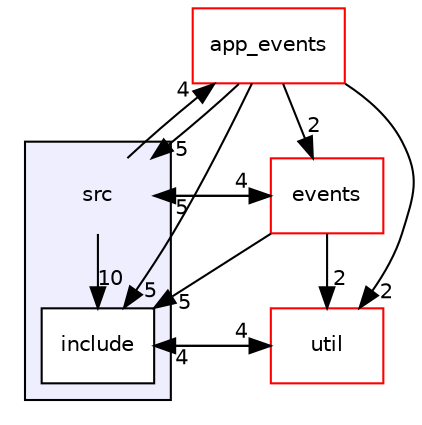 digraph "src" {
  compound=true
  node [ fontsize="10", fontname="Helvetica"];
  edge [ labelfontsize="10", labelfontname="Helvetica"];
  subgraph clusterdir_68267d1309a1af8e8297ef4c3efbcdba {
    graph [ bgcolor="#eeeeff", pencolor="black", label="" URL="dir_68267d1309a1af8e8297ef4c3efbcdba.html"];
    dir_68267d1309a1af8e8297ef4c3efbcdba [shape=plaintext label="src"];
    dir_b0856f6b0d80ccb263b2f415c91f9e17 [shape=box label="include" color="black" fillcolor="white" style="filled" URL="dir_b0856f6b0d80ccb263b2f415c91f9e17.html"];
  }
  dir_23ec12649285f9fabf3a6b7380226c28 [shape=box label="util" fillcolor="white" style="filled" color="red" URL="dir_23ec12649285f9fabf3a6b7380226c28.html"];
  dir_25b35af5d6fe939e26498b93aa0ed469 [shape=box label="app_events" fillcolor="white" style="filled" color="red" URL="dir_25b35af5d6fe939e26498b93aa0ed469.html"];
  dir_7d604191edc08013a26f918aa8ef79ad [shape=box label="events" fillcolor="white" style="filled" color="red" URL="dir_7d604191edc08013a26f918aa8ef79ad.html"];
  dir_68267d1309a1af8e8297ef4c3efbcdba->dir_25b35af5d6fe939e26498b93aa0ed469 [headlabel="4", labeldistance=1.5 headhref="dir_000020_000000.html"];
  dir_68267d1309a1af8e8297ef4c3efbcdba->dir_7d604191edc08013a26f918aa8ef79ad [headlabel="4", labeldistance=1.5 headhref="dir_000020_000016.html"];
  dir_68267d1309a1af8e8297ef4c3efbcdba->dir_b0856f6b0d80ccb263b2f415c91f9e17 [headlabel="10", labeldistance=1.5 headhref="dir_000020_000021.html"];
  dir_23ec12649285f9fabf3a6b7380226c28->dir_b0856f6b0d80ccb263b2f415c91f9e17 [headlabel="4", labeldistance=1.5 headhref="dir_000028_000021.html"];
  dir_25b35af5d6fe939e26498b93aa0ed469->dir_68267d1309a1af8e8297ef4c3efbcdba [headlabel="5", labeldistance=1.5 headhref="dir_000000_000020.html"];
  dir_25b35af5d6fe939e26498b93aa0ed469->dir_23ec12649285f9fabf3a6b7380226c28 [headlabel="2", labeldistance=1.5 headhref="dir_000000_000028.html"];
  dir_25b35af5d6fe939e26498b93aa0ed469->dir_7d604191edc08013a26f918aa8ef79ad [headlabel="2", labeldistance=1.5 headhref="dir_000000_000016.html"];
  dir_25b35af5d6fe939e26498b93aa0ed469->dir_b0856f6b0d80ccb263b2f415c91f9e17 [headlabel="5", labeldistance=1.5 headhref="dir_000000_000021.html"];
  dir_7d604191edc08013a26f918aa8ef79ad->dir_68267d1309a1af8e8297ef4c3efbcdba [headlabel="5", labeldistance=1.5 headhref="dir_000016_000020.html"];
  dir_7d604191edc08013a26f918aa8ef79ad->dir_23ec12649285f9fabf3a6b7380226c28 [headlabel="2", labeldistance=1.5 headhref="dir_000016_000028.html"];
  dir_7d604191edc08013a26f918aa8ef79ad->dir_b0856f6b0d80ccb263b2f415c91f9e17 [headlabel="5", labeldistance=1.5 headhref="dir_000016_000021.html"];
  dir_b0856f6b0d80ccb263b2f415c91f9e17->dir_23ec12649285f9fabf3a6b7380226c28 [headlabel="4", labeldistance=1.5 headhref="dir_000021_000028.html"];
}
